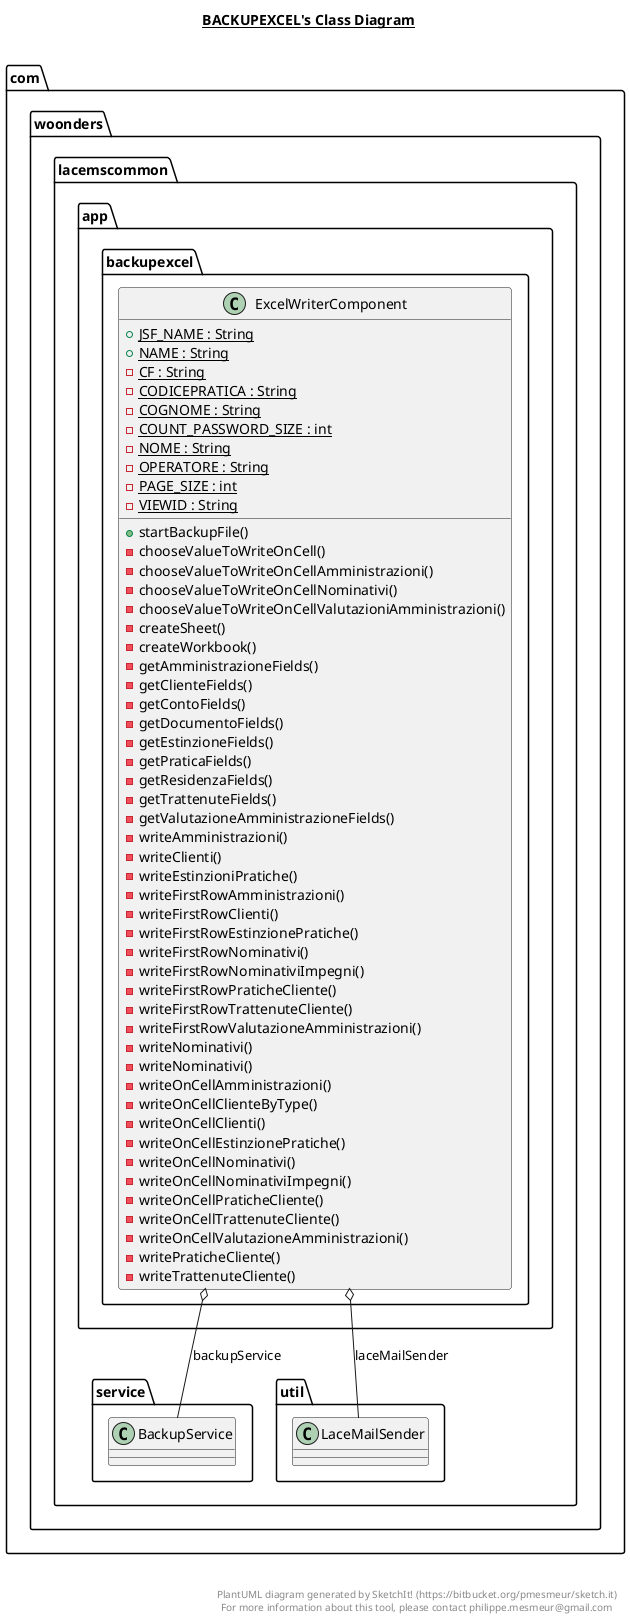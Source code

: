@startuml

title __BACKUPEXCEL's Class Diagram__\n

  namespace com.woonders.lacemscommon {
    namespace app.backupexcel {
      class com.woonders.lacemscommon.app.backupexcel.ExcelWriterComponent {
          {static} + JSF_NAME : String
          {static} + NAME : String
          {static} - CF : String
          {static} - CODICEPRATICA : String
          {static} - COGNOME : String
          {static} - COUNT_PASSWORD_SIZE : int
          {static} - NOME : String
          {static} - OPERATORE : String
          {static} - PAGE_SIZE : int
          {static} - VIEWID : String
          + startBackupFile()
          - chooseValueToWriteOnCell()
          - chooseValueToWriteOnCellAmministrazioni()
          - chooseValueToWriteOnCellNominativi()
          - chooseValueToWriteOnCellValutazioniAmministrazioni()
          - createSheet()
          - createWorkbook()
          - getAmministrazioneFields()
          - getClienteFields()
          - getContoFields()
          - getDocumentoFields()
          - getEstinzioneFields()
          - getPraticaFields()
          - getResidenzaFields()
          - getTrattenuteFields()
          - getValutazioneAmministrazioneFields()
          - writeAmministrazioni()
          - writeClienti()
          - writeEstinzioniPratiche()
          - writeFirstRowAmministrazioni()
          - writeFirstRowClienti()
          - writeFirstRowEstinzionePratiche()
          - writeFirstRowNominativi()
          - writeFirstRowNominativiImpegni()
          - writeFirstRowPraticheCliente()
          - writeFirstRowTrattenuteCliente()
          - writeFirstRowValutazioneAmministrazioni()
          - writeNominativi()
          - writeNominativi()
          - writeOnCellAmministrazioni()
          - writeOnCellClienteByType()
          - writeOnCellClienti()
          - writeOnCellEstinzionePratiche()
          - writeOnCellNominativi()
          - writeOnCellNominativiImpegni()
          - writeOnCellPraticheCliente()
          - writeOnCellTrattenuteCliente()
          - writeOnCellValutazioneAmministrazioni()
          - writePraticheCliente()
          - writeTrattenuteCliente()
      }
    }
  }
  

  com.woonders.lacemscommon.app.backupexcel.ExcelWriterComponent o-- com.woonders.lacemscommon.service.BackupService : backupService
  com.woonders.lacemscommon.app.backupexcel.ExcelWriterComponent o-- com.woonders.lacemscommon.util.LaceMailSender : laceMailSender


right footer


PlantUML diagram generated by SketchIt! (https://bitbucket.org/pmesmeur/sketch.it)
For more information about this tool, please contact philippe.mesmeur@gmail.com
endfooter

@enduml
